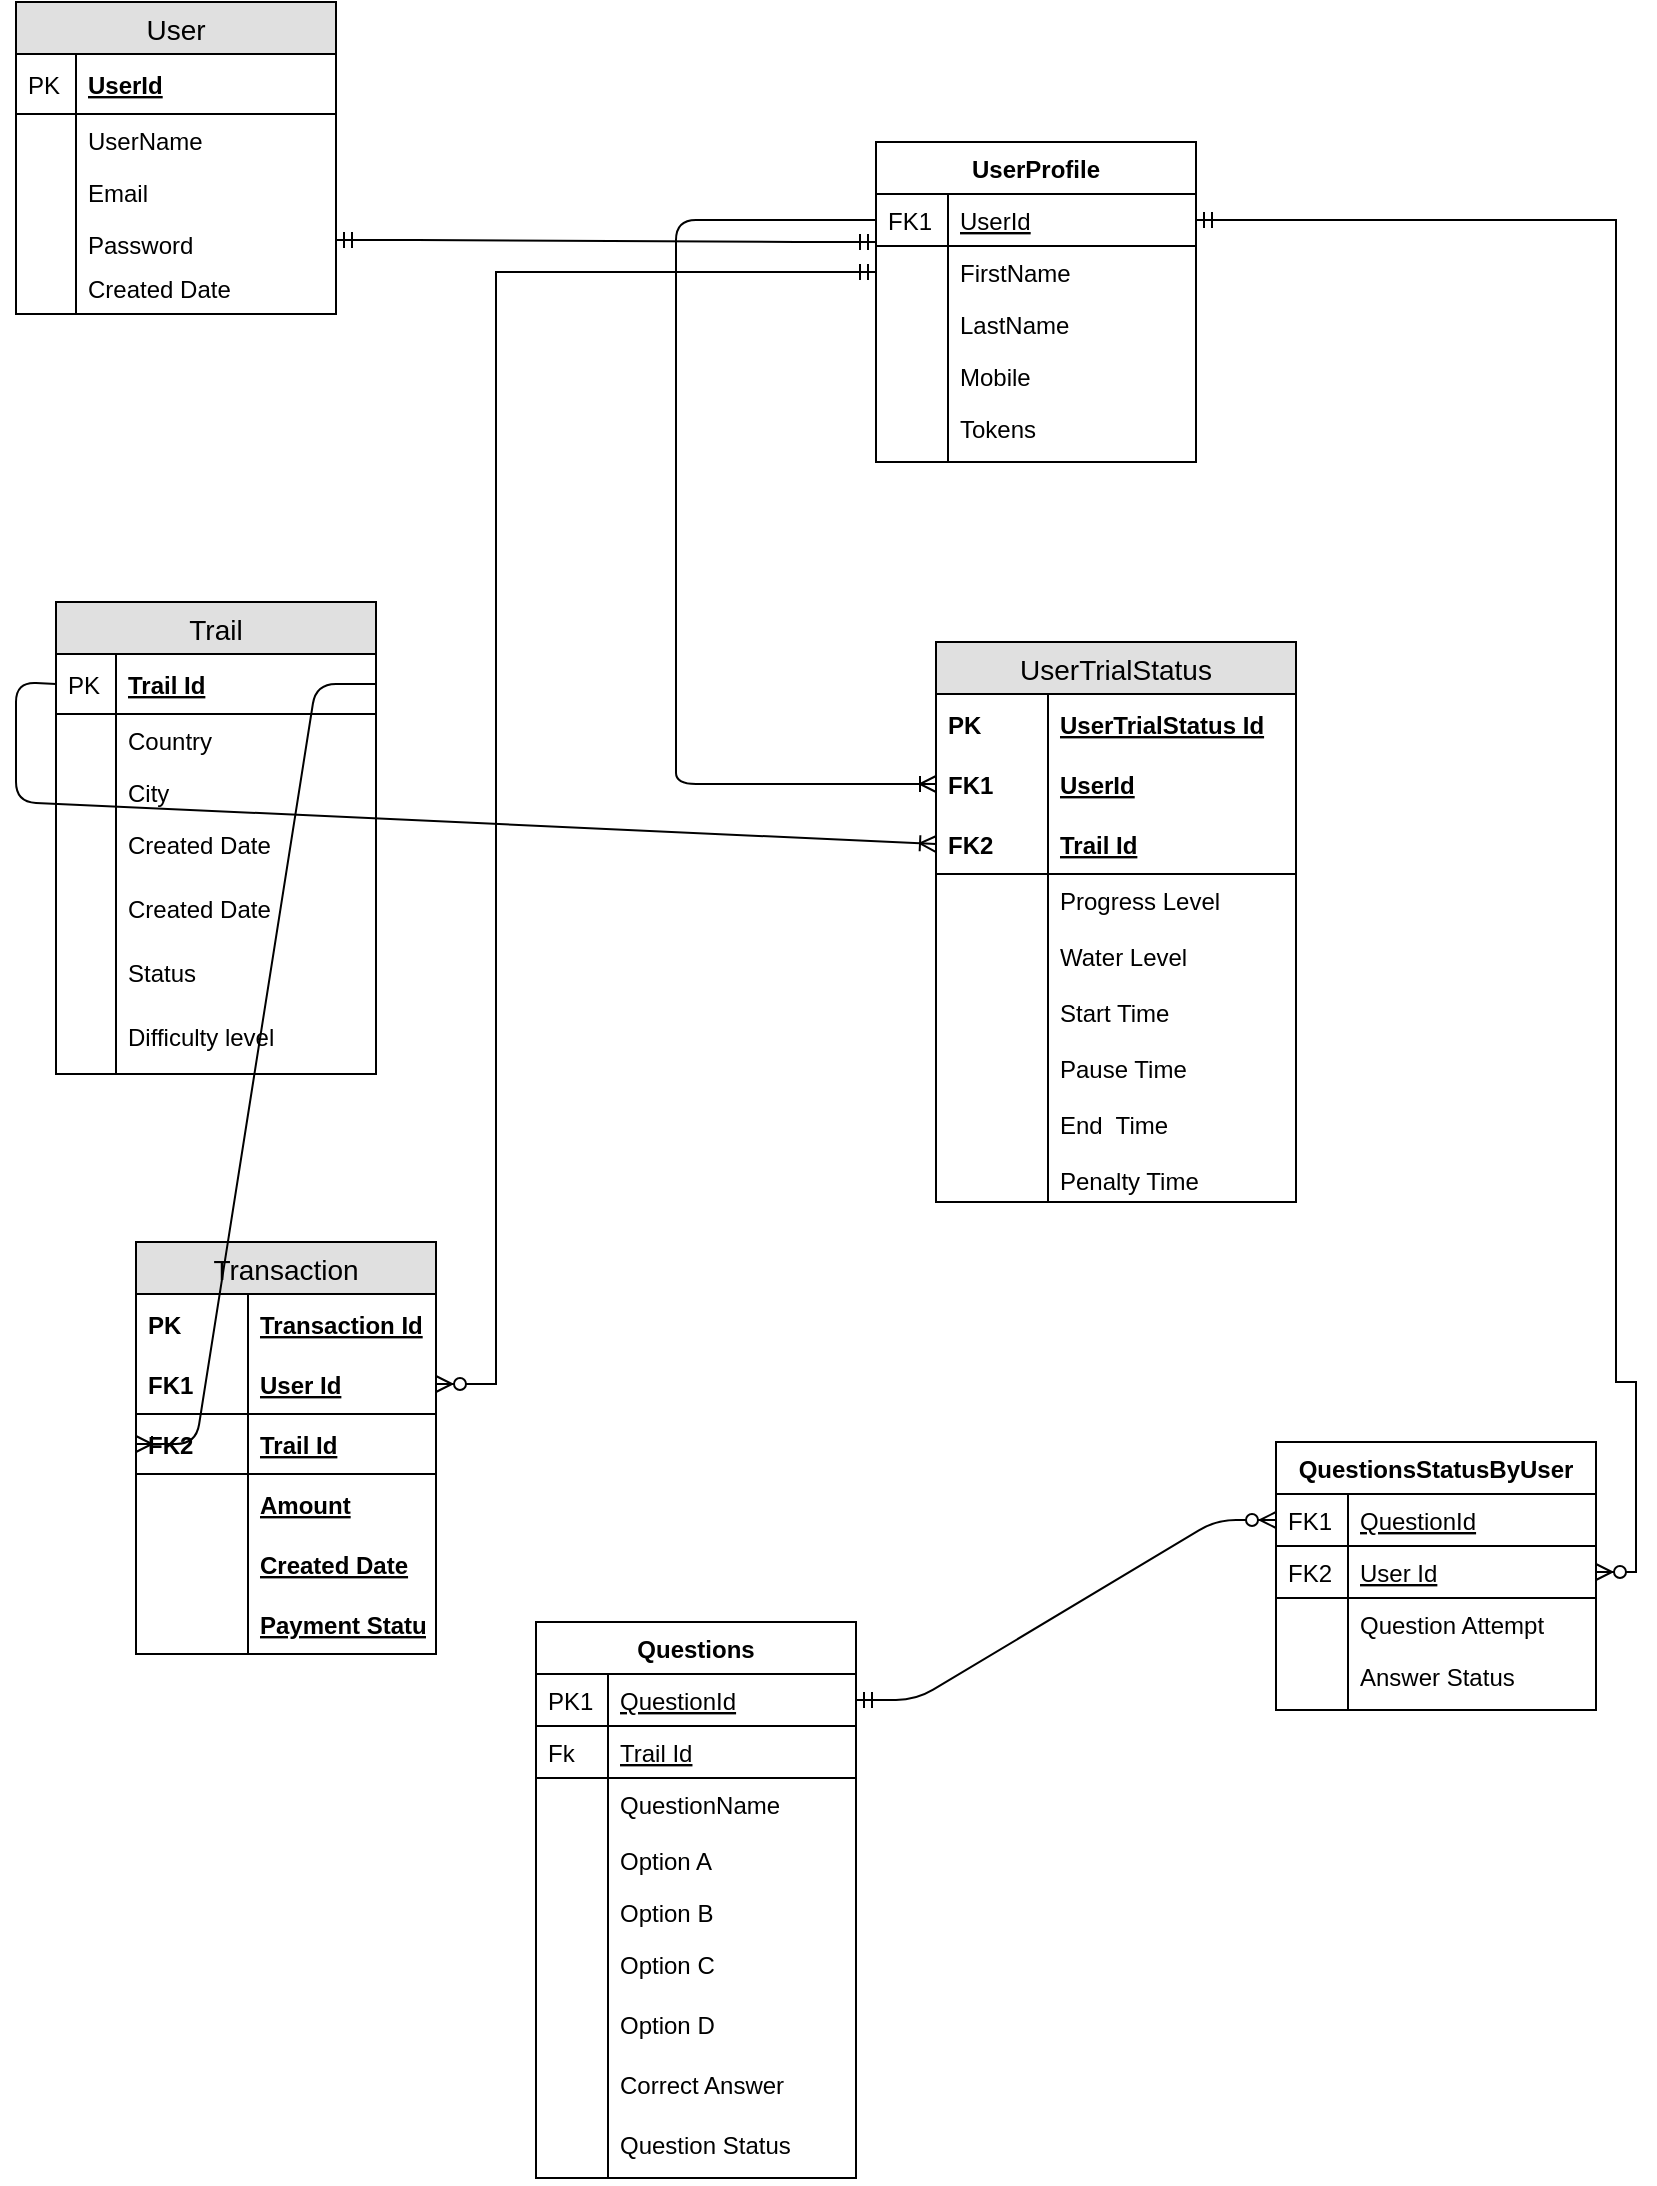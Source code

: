 <mxfile version="12.5.6" type="github" pages="2">
  <diagram id="C5RBs43oDa-KdzZeNtuy" name="Page-1">
    <mxGraphModel dx="868" dy="433" grid="1" gridSize="10" guides="1" tooltips="1" connect="1" arrows="1" fold="1" page="1" pageScale="1" pageWidth="827" pageHeight="1169" math="0" shadow="0">
      <root>
        <mxCell id="WIyWlLk6GJQsqaUBKTNV-0"/>
        <mxCell id="WIyWlLk6GJQsqaUBKTNV-1" parent="WIyWlLk6GJQsqaUBKTNV-0"/>
        <mxCell id="zkfFHV4jXpPFQw0GAbJ--56" value="UserProfile" style="swimlane;fontStyle=1;childLayout=stackLayout;horizontal=1;startSize=26;horizontalStack=0;resizeParent=1;resizeLast=0;collapsible=1;marginBottom=0;rounded=0;shadow=0;strokeWidth=1;" parent="WIyWlLk6GJQsqaUBKTNV-1" vertex="1">
          <mxGeometry x="440" y="120" width="160" height="160" as="geometry">
            <mxRectangle x="260" y="80" width="160" height="26" as="alternateBounds"/>
          </mxGeometry>
        </mxCell>
        <mxCell id="zkfFHV4jXpPFQw0GAbJ--57" value="UserId" style="shape=partialRectangle;top=0;left=0;right=0;bottom=1;align=left;verticalAlign=top;fillColor=none;spacingLeft=40;spacingRight=4;overflow=hidden;rotatable=0;points=[[0,0.5],[1,0.5]];portConstraint=eastwest;dropTarget=0;rounded=0;shadow=0;strokeWidth=1;fontStyle=4" parent="zkfFHV4jXpPFQw0GAbJ--56" vertex="1">
          <mxGeometry y="26" width="160" height="26" as="geometry"/>
        </mxCell>
        <mxCell id="zkfFHV4jXpPFQw0GAbJ--58" value="FK1" style="shape=partialRectangle;top=0;left=0;bottom=0;fillColor=none;align=left;verticalAlign=top;spacingLeft=4;spacingRight=4;overflow=hidden;rotatable=0;points=[];portConstraint=eastwest;part=1;" parent="zkfFHV4jXpPFQw0GAbJ--57" vertex="1" connectable="0">
          <mxGeometry width="36" height="26" as="geometry"/>
        </mxCell>
        <mxCell id="zkfFHV4jXpPFQw0GAbJ--59" value="FirstName" style="shape=partialRectangle;top=0;left=0;right=0;bottom=0;align=left;verticalAlign=top;fillColor=none;spacingLeft=40;spacingRight=4;overflow=hidden;rotatable=0;points=[[0,0.5],[1,0.5]];portConstraint=eastwest;dropTarget=0;rounded=0;shadow=0;strokeWidth=1;" parent="zkfFHV4jXpPFQw0GAbJ--56" vertex="1">
          <mxGeometry y="52" width="160" height="26" as="geometry"/>
        </mxCell>
        <mxCell id="zkfFHV4jXpPFQw0GAbJ--60" value="" style="shape=partialRectangle;top=0;left=0;bottom=0;fillColor=none;align=left;verticalAlign=top;spacingLeft=4;spacingRight=4;overflow=hidden;rotatable=0;points=[];portConstraint=eastwest;part=1;" parent="zkfFHV4jXpPFQw0GAbJ--59" vertex="1" connectable="0">
          <mxGeometry width="36" height="26" as="geometry"/>
        </mxCell>
        <mxCell id="zkfFHV4jXpPFQw0GAbJ--61" value="LastName" style="shape=partialRectangle;top=0;left=0;right=0;bottom=0;align=left;verticalAlign=top;fillColor=none;spacingLeft=40;spacingRight=4;overflow=hidden;rotatable=0;points=[[0,0.5],[1,0.5]];portConstraint=eastwest;dropTarget=0;rounded=0;shadow=0;strokeWidth=1;" parent="zkfFHV4jXpPFQw0GAbJ--56" vertex="1">
          <mxGeometry y="78" width="160" height="26" as="geometry"/>
        </mxCell>
        <mxCell id="zkfFHV4jXpPFQw0GAbJ--62" value="" style="shape=partialRectangle;top=0;left=0;bottom=0;fillColor=none;align=left;verticalAlign=top;spacingLeft=4;spacingRight=4;overflow=hidden;rotatable=0;points=[];portConstraint=eastwest;part=1;" parent="zkfFHV4jXpPFQw0GAbJ--61" vertex="1" connectable="0">
          <mxGeometry width="36" height="26" as="geometry"/>
        </mxCell>
        <mxCell id="5uAoBxiyu3MA_FHm3ULM-23" value="Mobile" style="shape=partialRectangle;top=0;left=0;right=0;bottom=0;align=left;verticalAlign=top;fillColor=none;spacingLeft=40;spacingRight=4;overflow=hidden;rotatable=0;points=[[0,0.5],[1,0.5]];portConstraint=eastwest;dropTarget=0;rounded=0;shadow=0;strokeWidth=1;" parent="zkfFHV4jXpPFQw0GAbJ--56" vertex="1">
          <mxGeometry y="104" width="160" height="26" as="geometry"/>
        </mxCell>
        <mxCell id="5uAoBxiyu3MA_FHm3ULM-24" value="" style="shape=partialRectangle;top=0;left=0;bottom=0;fillColor=none;align=left;verticalAlign=top;spacingLeft=4;spacingRight=4;overflow=hidden;rotatable=0;points=[];portConstraint=eastwest;part=1;" parent="5uAoBxiyu3MA_FHm3ULM-23" vertex="1" connectable="0">
          <mxGeometry width="36" height="26" as="geometry"/>
        </mxCell>
        <mxCell id="5uAoBxiyu3MA_FHm3ULM-25" value="Tokens" style="shape=partialRectangle;top=0;left=0;right=0;bottom=0;align=left;verticalAlign=top;fillColor=none;spacingLeft=40;spacingRight=4;overflow=hidden;rotatable=0;points=[[0,0.5],[1,0.5]];portConstraint=eastwest;dropTarget=0;rounded=0;shadow=0;strokeWidth=1;" parent="zkfFHV4jXpPFQw0GAbJ--56" vertex="1">
          <mxGeometry y="130" width="160" height="30" as="geometry"/>
        </mxCell>
        <mxCell id="5uAoBxiyu3MA_FHm3ULM-26" value="" style="shape=partialRectangle;top=0;left=0;bottom=0;fillColor=none;align=left;verticalAlign=top;spacingLeft=4;spacingRight=4;overflow=hidden;rotatable=0;points=[];portConstraint=eastwest;part=1;" parent="5uAoBxiyu3MA_FHm3ULM-25" vertex="1" connectable="0">
          <mxGeometry width="36" height="30.0" as="geometry"/>
        </mxCell>
        <mxCell id="5uAoBxiyu3MA_FHm3ULM-2" value="User" style="swimlane;fontStyle=0;childLayout=stackLayout;horizontal=1;startSize=26;fillColor=#e0e0e0;horizontalStack=0;resizeParent=1;resizeParentMax=0;resizeLast=0;collapsible=1;marginBottom=0;swimlaneFillColor=#ffffff;align=center;fontSize=14;" parent="WIyWlLk6GJQsqaUBKTNV-1" vertex="1">
          <mxGeometry x="10" y="50" width="160" height="156" as="geometry"/>
        </mxCell>
        <mxCell id="5uAoBxiyu3MA_FHm3ULM-3" value="UserId" style="shape=partialRectangle;top=0;left=0;right=0;bottom=1;align=left;verticalAlign=middle;fillColor=none;spacingLeft=34;spacingRight=4;overflow=hidden;rotatable=0;points=[[0,0.5],[1,0.5]];portConstraint=eastwest;dropTarget=0;fontStyle=5;fontSize=12;" parent="5uAoBxiyu3MA_FHm3ULM-2" vertex="1">
          <mxGeometry y="26" width="160" height="30" as="geometry"/>
        </mxCell>
        <mxCell id="5uAoBxiyu3MA_FHm3ULM-4" value="PK" style="shape=partialRectangle;top=0;left=0;bottom=0;fillColor=none;align=left;verticalAlign=middle;spacingLeft=4;spacingRight=4;overflow=hidden;rotatable=0;points=[];portConstraint=eastwest;part=1;fontSize=12;" parent="5uAoBxiyu3MA_FHm3ULM-3" vertex="1" connectable="0">
          <mxGeometry width="30" height="30" as="geometry"/>
        </mxCell>
        <mxCell id="5uAoBxiyu3MA_FHm3ULM-5" value="UserName" style="shape=partialRectangle;top=0;left=0;right=0;bottom=0;align=left;verticalAlign=top;fillColor=none;spacingLeft=34;spacingRight=4;overflow=hidden;rotatable=0;points=[[0,0.5],[1,0.5]];portConstraint=eastwest;dropTarget=0;fontSize=12;" parent="5uAoBxiyu3MA_FHm3ULM-2" vertex="1">
          <mxGeometry y="56" width="160" height="26" as="geometry"/>
        </mxCell>
        <mxCell id="5uAoBxiyu3MA_FHm3ULM-6" value="" style="shape=partialRectangle;top=0;left=0;bottom=0;fillColor=none;align=left;verticalAlign=top;spacingLeft=4;spacingRight=4;overflow=hidden;rotatable=0;points=[];portConstraint=eastwest;part=1;fontSize=12;" parent="5uAoBxiyu3MA_FHm3ULM-5" vertex="1" connectable="0">
          <mxGeometry width="30" height="26" as="geometry"/>
        </mxCell>
        <mxCell id="5uAoBxiyu3MA_FHm3ULM-7" value="Email" style="shape=partialRectangle;top=0;left=0;right=0;bottom=0;align=left;verticalAlign=top;fillColor=none;spacingLeft=34;spacingRight=4;overflow=hidden;rotatable=0;points=[[0,0.5],[1,0.5]];portConstraint=eastwest;dropTarget=0;fontSize=12;" parent="5uAoBxiyu3MA_FHm3ULM-2" vertex="1">
          <mxGeometry y="82" width="160" height="26" as="geometry"/>
        </mxCell>
        <mxCell id="5uAoBxiyu3MA_FHm3ULM-8" value="" style="shape=partialRectangle;top=0;left=0;bottom=0;fillColor=none;align=left;verticalAlign=top;spacingLeft=4;spacingRight=4;overflow=hidden;rotatable=0;points=[];portConstraint=eastwest;part=1;fontSize=12;" parent="5uAoBxiyu3MA_FHm3ULM-7" vertex="1" connectable="0">
          <mxGeometry width="30" height="26" as="geometry"/>
        </mxCell>
        <mxCell id="5uAoBxiyu3MA_FHm3ULM-9" value="Password" style="shape=partialRectangle;top=0;left=0;right=0;bottom=0;align=left;verticalAlign=top;fillColor=none;spacingLeft=34;spacingRight=4;overflow=hidden;rotatable=0;points=[[0,0.5],[1,0.5]];portConstraint=eastwest;dropTarget=0;fontSize=12;" parent="5uAoBxiyu3MA_FHm3ULM-2" vertex="1">
          <mxGeometry y="108" width="160" height="22" as="geometry"/>
        </mxCell>
        <mxCell id="5uAoBxiyu3MA_FHm3ULM-10" value="" style="shape=partialRectangle;top=0;left=0;bottom=0;fillColor=none;align=left;verticalAlign=top;spacingLeft=4;spacingRight=4;overflow=hidden;rotatable=0;points=[];portConstraint=eastwest;part=1;fontSize=12;" parent="5uAoBxiyu3MA_FHm3ULM-9" vertex="1" connectable="0">
          <mxGeometry width="30" height="22" as="geometry"/>
        </mxCell>
        <mxCell id="5uAoBxiyu3MA_FHm3ULM-13" value="Created Date" style="shape=partialRectangle;top=0;left=0;right=0;bottom=0;align=left;verticalAlign=top;fillColor=none;spacingLeft=34;spacingRight=4;overflow=hidden;rotatable=0;points=[[0,0.5],[1,0.5]];portConstraint=eastwest;dropTarget=0;fontSize=12;" parent="5uAoBxiyu3MA_FHm3ULM-2" vertex="1">
          <mxGeometry y="130" width="160" height="26" as="geometry"/>
        </mxCell>
        <mxCell id="5uAoBxiyu3MA_FHm3ULM-14" value="" style="shape=partialRectangle;top=0;left=0;bottom=0;fillColor=none;align=left;verticalAlign=top;spacingLeft=4;spacingRight=4;overflow=hidden;rotatable=0;points=[];portConstraint=eastwest;part=1;fontSize=12;" parent="5uAoBxiyu3MA_FHm3ULM-13" vertex="1" connectable="0">
          <mxGeometry width="30" height="26" as="geometry"/>
        </mxCell>
        <mxCell id="5uAoBxiyu3MA_FHm3ULM-30" value="" style="edgeStyle=entityRelationEdgeStyle;fontSize=12;html=1;endArrow=ERmandOne;startArrow=ERmandOne;exitX=1;exitY=0.5;exitDx=0;exitDy=0;" parent="WIyWlLk6GJQsqaUBKTNV-1" source="5uAoBxiyu3MA_FHm3ULM-9" edge="1">
          <mxGeometry width="100" height="100" relative="1" as="geometry">
            <mxPoint x="320" y="240" as="sourcePoint"/>
            <mxPoint x="440" y="170" as="targetPoint"/>
          </mxGeometry>
        </mxCell>
        <mxCell id="HH7dCh-cjH_V-bheNuH_-8" value="UserTrialStatus" style="swimlane;fontStyle=0;childLayout=stackLayout;horizontal=1;startSize=26;fillColor=#e0e0e0;horizontalStack=0;resizeParent=1;resizeParentMax=0;resizeLast=0;collapsible=1;marginBottom=0;swimlaneFillColor=#ffffff;align=center;fontSize=14;" parent="WIyWlLk6GJQsqaUBKTNV-1" vertex="1">
          <mxGeometry x="470" y="370" width="180" height="280" as="geometry"/>
        </mxCell>
        <mxCell id="HH7dCh-cjH_V-bheNuH_-50" value="UserTrialStatus Id" style="shape=partialRectangle;top=0;left=0;right=0;bottom=0;align=left;verticalAlign=middle;fillColor=none;spacingLeft=60;spacingRight=4;overflow=hidden;rotatable=0;points=[[0,0.5],[1,0.5]];portConstraint=eastwest;dropTarget=0;fontStyle=5;fontSize=12;" parent="HH7dCh-cjH_V-bheNuH_-8" vertex="1">
          <mxGeometry y="26" width="180" height="30" as="geometry"/>
        </mxCell>
        <mxCell id="HH7dCh-cjH_V-bheNuH_-51" value="PK" style="shape=partialRectangle;fontStyle=1;top=0;left=0;bottom=0;fillColor=none;align=left;verticalAlign=middle;spacingLeft=4;spacingRight=4;overflow=hidden;rotatable=0;points=[];portConstraint=eastwest;part=1;fontSize=12;" parent="HH7dCh-cjH_V-bheNuH_-50" vertex="1" connectable="0">
          <mxGeometry width="56" height="30" as="geometry"/>
        </mxCell>
        <mxCell id="HH7dCh-cjH_V-bheNuH_-9" value="UserId" style="shape=partialRectangle;top=0;left=0;right=0;bottom=0;align=left;verticalAlign=middle;fillColor=none;spacingLeft=60;spacingRight=4;overflow=hidden;rotatable=0;points=[[0,0.5],[1,0.5]];portConstraint=eastwest;dropTarget=0;fontStyle=5;fontSize=12;" parent="HH7dCh-cjH_V-bheNuH_-8" vertex="1">
          <mxGeometry y="56" width="180" height="30" as="geometry"/>
        </mxCell>
        <mxCell id="HH7dCh-cjH_V-bheNuH_-10" value="FK1" style="shape=partialRectangle;fontStyle=1;top=0;left=0;bottom=0;fillColor=none;align=left;verticalAlign=middle;spacingLeft=4;spacingRight=4;overflow=hidden;rotatable=0;points=[];portConstraint=eastwest;part=1;fontSize=12;" parent="HH7dCh-cjH_V-bheNuH_-9" vertex="1" connectable="0">
          <mxGeometry width="56" height="30" as="geometry"/>
        </mxCell>
        <mxCell id="HH7dCh-cjH_V-bheNuH_-11" value="Trail Id" style="shape=partialRectangle;top=0;left=0;right=0;bottom=1;align=left;verticalAlign=middle;fillColor=none;spacingLeft=60;spacingRight=4;overflow=hidden;rotatable=0;points=[[0,0.5],[1,0.5]];portConstraint=eastwest;dropTarget=0;fontStyle=5;fontSize=12;" parent="HH7dCh-cjH_V-bheNuH_-8" vertex="1">
          <mxGeometry y="86" width="180" height="30" as="geometry"/>
        </mxCell>
        <mxCell id="HH7dCh-cjH_V-bheNuH_-12" value="FK2" style="shape=partialRectangle;fontStyle=1;top=0;left=0;bottom=0;fillColor=none;align=left;verticalAlign=middle;spacingLeft=4;spacingRight=4;overflow=hidden;rotatable=0;points=[];portConstraint=eastwest;part=1;fontSize=12;" parent="HH7dCh-cjH_V-bheNuH_-11" vertex="1" connectable="0">
          <mxGeometry width="56" height="30" as="geometry"/>
        </mxCell>
        <mxCell id="HH7dCh-cjH_V-bheNuH_-13" value="Progress Level&#xa;&#xa;Water Level&#xa;&#xa;Start Time&#xa;&#xa;Pause Time&#xa;&#xa;End  Time&#xa;&#xa;Penalty Time" style="shape=partialRectangle;top=0;left=0;right=0;bottom=0;align=left;verticalAlign=top;fillColor=none;spacingLeft=60;spacingRight=4;overflow=hidden;rotatable=0;points=[[0,0.5],[1,0.5]];portConstraint=eastwest;dropTarget=0;fontSize=12;" parent="HH7dCh-cjH_V-bheNuH_-8" vertex="1">
          <mxGeometry y="116" width="180" height="164" as="geometry"/>
        </mxCell>
        <mxCell id="HH7dCh-cjH_V-bheNuH_-14" value="" style="shape=partialRectangle;top=0;left=0;bottom=0;fillColor=none;align=left;verticalAlign=top;spacingLeft=4;spacingRight=4;overflow=hidden;rotatable=0;points=[];portConstraint=eastwest;part=1;fontSize=12;" parent="HH7dCh-cjH_V-bheNuH_-13" vertex="1" connectable="0">
          <mxGeometry width="56" height="164" as="geometry"/>
        </mxCell>
        <mxCell id="HH7dCh-cjH_V-bheNuH_-18" value="Trail" style="swimlane;fontStyle=0;childLayout=stackLayout;horizontal=1;startSize=26;fillColor=#e0e0e0;horizontalStack=0;resizeParent=1;resizeParentMax=0;resizeLast=0;collapsible=1;marginBottom=0;swimlaneFillColor=#ffffff;align=center;fontSize=14;" parent="WIyWlLk6GJQsqaUBKTNV-1" vertex="1">
          <mxGeometry x="30" y="350" width="160" height="236" as="geometry"/>
        </mxCell>
        <mxCell id="HH7dCh-cjH_V-bheNuH_-19" value="Trail Id" style="shape=partialRectangle;top=0;left=0;right=0;bottom=1;align=left;verticalAlign=middle;fillColor=none;spacingLeft=34;spacingRight=4;overflow=hidden;rotatable=0;points=[[0,0.5],[1,0.5]];portConstraint=eastwest;dropTarget=0;fontStyle=5;fontSize=12;" parent="HH7dCh-cjH_V-bheNuH_-18" vertex="1">
          <mxGeometry y="26" width="160" height="30" as="geometry"/>
        </mxCell>
        <mxCell id="HH7dCh-cjH_V-bheNuH_-20" value="PK" style="shape=partialRectangle;top=0;left=0;bottom=0;fillColor=none;align=left;verticalAlign=middle;spacingLeft=4;spacingRight=4;overflow=hidden;rotatable=0;points=[];portConstraint=eastwest;part=1;fontSize=12;" parent="HH7dCh-cjH_V-bheNuH_-19" vertex="1" connectable="0">
          <mxGeometry width="30" height="30" as="geometry"/>
        </mxCell>
        <mxCell id="HH7dCh-cjH_V-bheNuH_-21" value="Country" style="shape=partialRectangle;top=0;left=0;right=0;bottom=0;align=left;verticalAlign=top;fillColor=none;spacingLeft=34;spacingRight=4;overflow=hidden;rotatable=0;points=[[0,0.5],[1,0.5]];portConstraint=eastwest;dropTarget=0;fontSize=12;" parent="HH7dCh-cjH_V-bheNuH_-18" vertex="1">
          <mxGeometry y="56" width="160" height="26" as="geometry"/>
        </mxCell>
        <mxCell id="HH7dCh-cjH_V-bheNuH_-22" value="" style="shape=partialRectangle;top=0;left=0;bottom=0;fillColor=none;align=left;verticalAlign=top;spacingLeft=4;spacingRight=4;overflow=hidden;rotatable=0;points=[];portConstraint=eastwest;part=1;fontSize=12;" parent="HH7dCh-cjH_V-bheNuH_-21" vertex="1" connectable="0">
          <mxGeometry width="30" height="26" as="geometry"/>
        </mxCell>
        <mxCell id="HH7dCh-cjH_V-bheNuH_-23" value="City" style="shape=partialRectangle;top=0;left=0;right=0;bottom=0;align=left;verticalAlign=top;fillColor=none;spacingLeft=34;spacingRight=4;overflow=hidden;rotatable=0;points=[[0,0.5],[1,0.5]];portConstraint=eastwest;dropTarget=0;fontSize=12;" parent="HH7dCh-cjH_V-bheNuH_-18" vertex="1">
          <mxGeometry y="82" width="160" height="26" as="geometry"/>
        </mxCell>
        <mxCell id="HH7dCh-cjH_V-bheNuH_-24" value="" style="shape=partialRectangle;top=0;left=0;bottom=0;fillColor=none;align=left;verticalAlign=top;spacingLeft=4;spacingRight=4;overflow=hidden;rotatable=0;points=[];portConstraint=eastwest;part=1;fontSize=12;" parent="HH7dCh-cjH_V-bheNuH_-23" vertex="1" connectable="0">
          <mxGeometry width="30" height="26" as="geometry"/>
        </mxCell>
        <mxCell id="HH7dCh-cjH_V-bheNuH_-25" value="Created Date" style="shape=partialRectangle;top=0;left=0;right=0;bottom=0;align=left;verticalAlign=top;fillColor=none;spacingLeft=34;spacingRight=4;overflow=hidden;rotatable=0;points=[[0,0.5],[1,0.5]];portConstraint=eastwest;dropTarget=0;fontSize=12;" parent="HH7dCh-cjH_V-bheNuH_-18" vertex="1">
          <mxGeometry y="108" width="160" height="32" as="geometry"/>
        </mxCell>
        <mxCell id="HH7dCh-cjH_V-bheNuH_-26" value="" style="shape=partialRectangle;top=0;left=0;bottom=0;fillColor=none;align=left;verticalAlign=top;spacingLeft=4;spacingRight=4;overflow=hidden;rotatable=0;points=[];portConstraint=eastwest;part=1;fontSize=12;" parent="HH7dCh-cjH_V-bheNuH_-25" vertex="1" connectable="0">
          <mxGeometry width="30" height="32" as="geometry"/>
        </mxCell>
        <mxCell id="HH7dCh-cjH_V-bheNuH_-39" value="Created Date" style="shape=partialRectangle;top=0;left=0;right=0;bottom=0;align=left;verticalAlign=top;fillColor=none;spacingLeft=34;spacingRight=4;overflow=hidden;rotatable=0;points=[[0,0.5],[1,0.5]];portConstraint=eastwest;dropTarget=0;fontSize=12;" parent="HH7dCh-cjH_V-bheNuH_-18" vertex="1">
          <mxGeometry y="140" width="160" height="32" as="geometry"/>
        </mxCell>
        <mxCell id="HH7dCh-cjH_V-bheNuH_-40" value="" style="shape=partialRectangle;top=0;left=0;bottom=0;fillColor=none;align=left;verticalAlign=top;spacingLeft=4;spacingRight=4;overflow=hidden;rotatable=0;points=[];portConstraint=eastwest;part=1;fontSize=12;" parent="HH7dCh-cjH_V-bheNuH_-39" vertex="1" connectable="0">
          <mxGeometry width="30" height="32" as="geometry"/>
        </mxCell>
        <mxCell id="HH7dCh-cjH_V-bheNuH_-33" value="Status" style="shape=partialRectangle;top=0;left=0;right=0;bottom=0;align=left;verticalAlign=top;fillColor=none;spacingLeft=34;spacingRight=4;overflow=hidden;rotatable=0;points=[[0,0.5],[1,0.5]];portConstraint=eastwest;dropTarget=0;fontSize=12;" parent="HH7dCh-cjH_V-bheNuH_-18" vertex="1">
          <mxGeometry y="172" width="160" height="32" as="geometry"/>
        </mxCell>
        <mxCell id="HH7dCh-cjH_V-bheNuH_-34" value="" style="shape=partialRectangle;top=0;left=0;bottom=0;fillColor=none;align=left;verticalAlign=top;spacingLeft=4;spacingRight=4;overflow=hidden;rotatable=0;points=[];portConstraint=eastwest;part=1;fontSize=12;" parent="HH7dCh-cjH_V-bheNuH_-33" vertex="1" connectable="0">
          <mxGeometry width="30" height="32" as="geometry"/>
        </mxCell>
        <mxCell id="2JSC8jlmWxtpvu5nuCAl-7" value="Difficulty level&#xa;" style="shape=partialRectangle;top=0;left=0;right=0;bottom=0;align=left;verticalAlign=top;fillColor=none;spacingLeft=34;spacingRight=4;overflow=hidden;rotatable=0;points=[[0,0.5],[1,0.5]];portConstraint=eastwest;dropTarget=0;fontSize=12;" vertex="1" parent="HH7dCh-cjH_V-bheNuH_-18">
          <mxGeometry y="204" width="160" height="32" as="geometry"/>
        </mxCell>
        <mxCell id="2JSC8jlmWxtpvu5nuCAl-8" value="" style="shape=partialRectangle;top=0;left=0;bottom=0;fillColor=none;align=left;verticalAlign=top;spacingLeft=4;spacingRight=4;overflow=hidden;rotatable=0;points=[];portConstraint=eastwest;part=1;fontSize=12;" vertex="1" connectable="0" parent="2JSC8jlmWxtpvu5nuCAl-7">
          <mxGeometry width="30" height="32" as="geometry"/>
        </mxCell>
        <mxCell id="HH7dCh-cjH_V-bheNuH_-45" value="" style="fontSize=12;html=1;endArrow=ERoneToMany;entryX=0;entryY=0.5;entryDx=0;entryDy=0;exitX=0;exitY=0.5;exitDx=0;exitDy=0;" parent="WIyWlLk6GJQsqaUBKTNV-1" source="zkfFHV4jXpPFQw0GAbJ--57" target="HH7dCh-cjH_V-bheNuH_-9" edge="1">
          <mxGeometry width="100" height="100" relative="1" as="geometry">
            <mxPoint x="400" y="159" as="sourcePoint"/>
            <mxPoint x="360" y="330" as="targetPoint"/>
            <Array as="points">
              <mxPoint x="340" y="159"/>
              <mxPoint x="340" y="420"/>
              <mxPoint x="340" y="441"/>
            </Array>
          </mxGeometry>
        </mxCell>
        <mxCell id="HH7dCh-cjH_V-bheNuH_-52" value="Transaction" style="swimlane;fontStyle=0;childLayout=stackLayout;horizontal=1;startSize=26;fillColor=#e0e0e0;horizontalStack=0;resizeParent=1;resizeParentMax=0;resizeLast=0;collapsible=1;marginBottom=0;swimlaneFillColor=#ffffff;align=center;fontSize=14;" parent="WIyWlLk6GJQsqaUBKTNV-1" vertex="1">
          <mxGeometry x="70" y="670" width="150" height="206" as="geometry"/>
        </mxCell>
        <mxCell id="HH7dCh-cjH_V-bheNuH_-53" value="Transaction Id" style="shape=partialRectangle;top=0;left=0;right=0;bottom=0;align=left;verticalAlign=middle;fillColor=none;spacingLeft=60;spacingRight=4;overflow=hidden;rotatable=0;points=[[0,0.5],[1,0.5]];portConstraint=eastwest;dropTarget=0;fontStyle=5;fontSize=12;" parent="HH7dCh-cjH_V-bheNuH_-52" vertex="1">
          <mxGeometry y="26" width="150" height="30" as="geometry"/>
        </mxCell>
        <mxCell id="HH7dCh-cjH_V-bheNuH_-54" value="PK" style="shape=partialRectangle;fontStyle=1;top=0;left=0;bottom=0;fillColor=none;align=left;verticalAlign=middle;spacingLeft=4;spacingRight=4;overflow=hidden;rotatable=0;points=[];portConstraint=eastwest;part=1;fontSize=12;" parent="HH7dCh-cjH_V-bheNuH_-53" vertex="1" connectable="0">
          <mxGeometry width="56" height="30" as="geometry"/>
        </mxCell>
        <mxCell id="HH7dCh-cjH_V-bheNuH_-55" value="User Id" style="shape=partialRectangle;top=0;left=0;right=0;bottom=1;align=left;verticalAlign=middle;fillColor=none;spacingLeft=60;spacingRight=4;overflow=hidden;rotatable=0;points=[[0,0.5],[1,0.5]];portConstraint=eastwest;dropTarget=0;fontStyle=5;fontSize=12;" parent="HH7dCh-cjH_V-bheNuH_-52" vertex="1">
          <mxGeometry y="56" width="150" height="30" as="geometry"/>
        </mxCell>
        <mxCell id="HH7dCh-cjH_V-bheNuH_-56" value="FK1" style="shape=partialRectangle;fontStyle=1;top=0;left=0;bottom=0;fillColor=none;align=left;verticalAlign=middle;spacingLeft=4;spacingRight=4;overflow=hidden;rotatable=0;points=[];portConstraint=eastwest;part=1;fontSize=12;" parent="HH7dCh-cjH_V-bheNuH_-55" vertex="1" connectable="0">
          <mxGeometry width="56" height="30" as="geometry"/>
        </mxCell>
        <mxCell id="HH7dCh-cjH_V-bheNuH_-61" value="Trail Id" style="shape=partialRectangle;top=0;left=0;right=0;bottom=1;align=left;verticalAlign=middle;fillColor=none;spacingLeft=60;spacingRight=4;overflow=hidden;rotatable=0;points=[[0,0.5],[1,0.5]];portConstraint=eastwest;dropTarget=0;fontStyle=5;fontSize=12;" parent="HH7dCh-cjH_V-bheNuH_-52" vertex="1">
          <mxGeometry y="86" width="150" height="30" as="geometry"/>
        </mxCell>
        <mxCell id="HH7dCh-cjH_V-bheNuH_-62" value="FK2" style="shape=partialRectangle;fontStyle=1;top=0;left=0;bottom=0;fillColor=none;align=left;verticalAlign=middle;spacingLeft=4;spacingRight=4;overflow=hidden;rotatable=0;points=[];portConstraint=eastwest;part=1;fontSize=12;" parent="HH7dCh-cjH_V-bheNuH_-61" vertex="1" connectable="0">
          <mxGeometry width="56" height="30" as="geometry"/>
        </mxCell>
        <mxCell id="HH7dCh-cjH_V-bheNuH_-93" value="Amount" style="shape=partialRectangle;top=0;left=0;right=0;bottom=0;align=left;verticalAlign=middle;fillColor=none;spacingLeft=60;spacingRight=4;overflow=hidden;rotatable=0;points=[[0,0.5],[1,0.5]];portConstraint=eastwest;dropTarget=0;fontStyle=5;fontSize=12;" parent="HH7dCh-cjH_V-bheNuH_-52" vertex="1">
          <mxGeometry y="116" width="150" height="30" as="geometry"/>
        </mxCell>
        <mxCell id="HH7dCh-cjH_V-bheNuH_-94" value="" style="shape=partialRectangle;fontStyle=1;top=0;left=0;bottom=0;fillColor=none;align=left;verticalAlign=middle;spacingLeft=4;spacingRight=4;overflow=hidden;rotatable=0;points=[];portConstraint=eastwest;part=1;fontSize=12;" parent="HH7dCh-cjH_V-bheNuH_-93" vertex="1" connectable="0">
          <mxGeometry width="56" height="30" as="geometry"/>
        </mxCell>
        <mxCell id="HH7dCh-cjH_V-bheNuH_-97" value="Created Date" style="shape=partialRectangle;top=0;left=0;right=0;bottom=0;align=left;verticalAlign=middle;fillColor=none;spacingLeft=60;spacingRight=4;overflow=hidden;rotatable=0;points=[[0,0.5],[1,0.5]];portConstraint=eastwest;dropTarget=0;fontStyle=5;fontSize=12;" parent="HH7dCh-cjH_V-bheNuH_-52" vertex="1">
          <mxGeometry y="146" width="150" height="30" as="geometry"/>
        </mxCell>
        <mxCell id="HH7dCh-cjH_V-bheNuH_-98" value="" style="shape=partialRectangle;fontStyle=1;top=0;left=0;bottom=0;fillColor=none;align=left;verticalAlign=middle;spacingLeft=4;spacingRight=4;overflow=hidden;rotatable=0;points=[];portConstraint=eastwest;part=1;fontSize=12;" parent="HH7dCh-cjH_V-bheNuH_-97" vertex="1" connectable="0">
          <mxGeometry width="56" height="30" as="geometry"/>
        </mxCell>
        <mxCell id="HH7dCh-cjH_V-bheNuH_-99" value="Payment Status" style="shape=partialRectangle;top=0;left=0;right=0;bottom=0;align=left;verticalAlign=middle;fillColor=none;spacingLeft=60;spacingRight=4;overflow=hidden;rotatable=0;points=[[0,0.5],[1,0.5]];portConstraint=eastwest;dropTarget=0;fontStyle=5;fontSize=12;" parent="HH7dCh-cjH_V-bheNuH_-52" vertex="1">
          <mxGeometry y="176" width="150" height="30" as="geometry"/>
        </mxCell>
        <mxCell id="HH7dCh-cjH_V-bheNuH_-100" value="" style="shape=partialRectangle;fontStyle=1;top=0;left=0;bottom=0;fillColor=none;align=left;verticalAlign=middle;spacingLeft=4;spacingRight=4;overflow=hidden;rotatable=0;points=[];portConstraint=eastwest;part=1;fontSize=12;" parent="HH7dCh-cjH_V-bheNuH_-99" vertex="1" connectable="0">
          <mxGeometry width="56" height="30" as="geometry"/>
        </mxCell>
        <mxCell id="HH7dCh-cjH_V-bheNuH_-101" value="" style="edgeStyle=entityRelationEdgeStyle;fontSize=12;html=1;endArrow=ERoneToMany;entryX=0;entryY=0.5;entryDx=0;entryDy=0;exitX=1;exitY=0.5;exitDx=0;exitDy=0;" parent="WIyWlLk6GJQsqaUBKTNV-1" source="HH7dCh-cjH_V-bheNuH_-19" target="HH7dCh-cjH_V-bheNuH_-61" edge="1">
          <mxGeometry width="100" height="100" relative="1" as="geometry">
            <mxPoint x="250" y="570" as="sourcePoint"/>
            <mxPoint x="260" y="701" as="targetPoint"/>
          </mxGeometry>
        </mxCell>
        <mxCell id="HH7dCh-cjH_V-bheNuH_-103" value="" style="fontSize=12;html=1;endArrow=ERzeroToMany;startArrow=ERmandOne;rounded=0;edgeStyle=orthogonalEdgeStyle;exitX=0;exitY=0.5;exitDx=0;exitDy=0;entryX=1;entryY=0.5;entryDx=0;entryDy=0;" parent="WIyWlLk6GJQsqaUBKTNV-1" source="zkfFHV4jXpPFQw0GAbJ--59" target="HH7dCh-cjH_V-bheNuH_-55" edge="1">
          <mxGeometry width="100" height="100" relative="1" as="geometry">
            <mxPoint x="510" y="750" as="sourcePoint"/>
            <mxPoint x="260" y="750" as="targetPoint"/>
            <Array as="points">
              <mxPoint x="250" y="185"/>
              <mxPoint x="250" y="741"/>
            </Array>
          </mxGeometry>
        </mxCell>
        <mxCell id="HH7dCh-cjH_V-bheNuH_-107" value="QuestionsStatusByUser" style="swimlane;fontStyle=1;childLayout=stackLayout;horizontal=1;startSize=26;horizontalStack=0;resizeParent=1;resizeLast=0;collapsible=1;marginBottom=0;rounded=0;shadow=0;strokeWidth=1;" parent="WIyWlLk6GJQsqaUBKTNV-1" vertex="1">
          <mxGeometry x="640" y="770" width="160" height="134" as="geometry">
            <mxRectangle x="260" y="80" width="160" height="26" as="alternateBounds"/>
          </mxGeometry>
        </mxCell>
        <mxCell id="HH7dCh-cjH_V-bheNuH_-108" value="QuestionId" style="shape=partialRectangle;top=0;left=0;right=0;bottom=1;align=left;verticalAlign=top;fillColor=none;spacingLeft=40;spacingRight=4;overflow=hidden;rotatable=0;points=[[0,0.5],[1,0.5]];portConstraint=eastwest;dropTarget=0;rounded=0;shadow=0;strokeWidth=1;fontStyle=4" parent="HH7dCh-cjH_V-bheNuH_-107" vertex="1">
          <mxGeometry y="26" width="160" height="26" as="geometry"/>
        </mxCell>
        <mxCell id="HH7dCh-cjH_V-bheNuH_-109" value="FK1" style="shape=partialRectangle;top=0;left=0;bottom=0;fillColor=none;align=left;verticalAlign=top;spacingLeft=4;spacingRight=4;overflow=hidden;rotatable=0;points=[];portConstraint=eastwest;part=1;" parent="HH7dCh-cjH_V-bheNuH_-108" vertex="1" connectable="0">
          <mxGeometry width="36" height="26" as="geometry"/>
        </mxCell>
        <mxCell id="HH7dCh-cjH_V-bheNuH_-141" value="User Id" style="shape=partialRectangle;top=0;left=0;right=0;bottom=1;align=left;verticalAlign=top;fillColor=none;spacingLeft=40;spacingRight=4;overflow=hidden;rotatable=0;points=[[0,0.5],[1,0.5]];portConstraint=eastwest;dropTarget=0;rounded=0;shadow=0;strokeWidth=1;fontStyle=4" parent="HH7dCh-cjH_V-bheNuH_-107" vertex="1">
          <mxGeometry y="52" width="160" height="26" as="geometry"/>
        </mxCell>
        <mxCell id="HH7dCh-cjH_V-bheNuH_-142" value="FK2" style="shape=partialRectangle;top=0;left=0;bottom=0;fillColor=none;align=left;verticalAlign=top;spacingLeft=4;spacingRight=4;overflow=hidden;rotatable=0;points=[];portConstraint=eastwest;part=1;" parent="HH7dCh-cjH_V-bheNuH_-141" vertex="1" connectable="0">
          <mxGeometry width="36" height="26" as="geometry"/>
        </mxCell>
        <mxCell id="HH7dCh-cjH_V-bheNuH_-110" value="Question Attempt" style="shape=partialRectangle;top=0;left=0;right=0;bottom=0;align=left;verticalAlign=top;fillColor=none;spacingLeft=40;spacingRight=4;overflow=hidden;rotatable=0;points=[[0,0.5],[1,0.5]];portConstraint=eastwest;dropTarget=0;rounded=0;shadow=0;strokeWidth=1;" parent="HH7dCh-cjH_V-bheNuH_-107" vertex="1">
          <mxGeometry y="78" width="160" height="26" as="geometry"/>
        </mxCell>
        <mxCell id="HH7dCh-cjH_V-bheNuH_-111" value="" style="shape=partialRectangle;top=0;left=0;bottom=0;fillColor=none;align=left;verticalAlign=top;spacingLeft=4;spacingRight=4;overflow=hidden;rotatable=0;points=[];portConstraint=eastwest;part=1;" parent="HH7dCh-cjH_V-bheNuH_-110" vertex="1" connectable="0">
          <mxGeometry width="36" height="26" as="geometry"/>
        </mxCell>
        <mxCell id="HH7dCh-cjH_V-bheNuH_-112" value="Answer Status" style="shape=partialRectangle;top=0;left=0;right=0;bottom=0;align=left;verticalAlign=top;fillColor=none;spacingLeft=40;spacingRight=4;overflow=hidden;rotatable=0;points=[[0,0.5],[1,0.5]];portConstraint=eastwest;dropTarget=0;rounded=0;shadow=0;strokeWidth=1;" parent="HH7dCh-cjH_V-bheNuH_-107" vertex="1">
          <mxGeometry y="104" width="160" height="30" as="geometry"/>
        </mxCell>
        <mxCell id="HH7dCh-cjH_V-bheNuH_-113" value="" style="shape=partialRectangle;top=0;left=0;bottom=0;fillColor=none;align=left;verticalAlign=top;spacingLeft=4;spacingRight=4;overflow=hidden;rotatable=0;points=[];portConstraint=eastwest;part=1;" parent="HH7dCh-cjH_V-bheNuH_-112" vertex="1" connectable="0">
          <mxGeometry width="36" height="30" as="geometry"/>
        </mxCell>
        <mxCell id="HH7dCh-cjH_V-bheNuH_-124" value="Questions" style="swimlane;fontStyle=1;childLayout=stackLayout;horizontal=1;startSize=26;horizontalStack=0;resizeParent=1;resizeLast=0;collapsible=1;marginBottom=0;rounded=0;shadow=0;strokeWidth=1;" parent="WIyWlLk6GJQsqaUBKTNV-1" vertex="1">
          <mxGeometry x="270" y="860" width="160" height="278" as="geometry">
            <mxRectangle x="260" y="80" width="160" height="26" as="alternateBounds"/>
          </mxGeometry>
        </mxCell>
        <mxCell id="HH7dCh-cjH_V-bheNuH_-125" value="QuestionId" style="shape=partialRectangle;top=0;left=0;right=0;bottom=1;align=left;verticalAlign=top;fillColor=none;spacingLeft=40;spacingRight=4;overflow=hidden;rotatable=0;points=[[0,0.5],[1,0.5]];portConstraint=eastwest;dropTarget=0;rounded=0;shadow=0;strokeWidth=1;fontStyle=4" parent="HH7dCh-cjH_V-bheNuH_-124" vertex="1">
          <mxGeometry y="26" width="160" height="26" as="geometry"/>
        </mxCell>
        <mxCell id="HH7dCh-cjH_V-bheNuH_-126" value="PK1" style="shape=partialRectangle;top=0;left=0;bottom=0;fillColor=none;align=left;verticalAlign=top;spacingLeft=4;spacingRight=4;overflow=hidden;rotatable=0;points=[];portConstraint=eastwest;part=1;" parent="HH7dCh-cjH_V-bheNuH_-125" vertex="1" connectable="0">
          <mxGeometry width="36" height="26" as="geometry"/>
        </mxCell>
        <mxCell id="2JSC8jlmWxtpvu5nuCAl-5" value="Trail Id" style="shape=partialRectangle;top=0;left=0;right=0;bottom=1;align=left;verticalAlign=top;fillColor=none;spacingLeft=40;spacingRight=4;overflow=hidden;rotatable=0;points=[[0,0.5],[1,0.5]];portConstraint=eastwest;dropTarget=0;rounded=0;shadow=0;strokeWidth=1;fontStyle=4" vertex="1" parent="HH7dCh-cjH_V-bheNuH_-124">
          <mxGeometry y="52" width="160" height="26" as="geometry"/>
        </mxCell>
        <mxCell id="2JSC8jlmWxtpvu5nuCAl-6" value="Fk" style="shape=partialRectangle;top=0;left=0;bottom=0;fillColor=none;align=left;verticalAlign=top;spacingLeft=4;spacingRight=4;overflow=hidden;rotatable=0;points=[];portConstraint=eastwest;part=1;" vertex="1" connectable="0" parent="2JSC8jlmWxtpvu5nuCAl-5">
          <mxGeometry width="36" height="26" as="geometry"/>
        </mxCell>
        <mxCell id="HH7dCh-cjH_V-bheNuH_-127" value="QuestionName" style="shape=partialRectangle;top=0;left=0;right=0;bottom=0;align=left;verticalAlign=top;fillColor=none;spacingLeft=40;spacingRight=4;overflow=hidden;rotatable=0;points=[[0,0.5],[1,0.5]];portConstraint=eastwest;dropTarget=0;rounded=0;shadow=0;strokeWidth=1;" parent="HH7dCh-cjH_V-bheNuH_-124" vertex="1">
          <mxGeometry y="78" width="160" height="28" as="geometry"/>
        </mxCell>
        <mxCell id="HH7dCh-cjH_V-bheNuH_-128" value="" style="shape=partialRectangle;top=0;left=0;bottom=0;fillColor=none;align=left;verticalAlign=top;spacingLeft=4;spacingRight=4;overflow=hidden;rotatable=0;points=[];portConstraint=eastwest;part=1;" parent="HH7dCh-cjH_V-bheNuH_-127" vertex="1" connectable="0">
          <mxGeometry width="36" height="28" as="geometry"/>
        </mxCell>
        <mxCell id="HH7dCh-cjH_V-bheNuH_-129" value="Option A" style="shape=partialRectangle;top=0;left=0;right=0;bottom=0;align=left;verticalAlign=top;fillColor=none;spacingLeft=40;spacingRight=4;overflow=hidden;rotatable=0;points=[[0,0.5],[1,0.5]];portConstraint=eastwest;dropTarget=0;rounded=0;shadow=0;strokeWidth=1;" parent="HH7dCh-cjH_V-bheNuH_-124" vertex="1">
          <mxGeometry y="106" width="160" height="26" as="geometry"/>
        </mxCell>
        <mxCell id="HH7dCh-cjH_V-bheNuH_-130" value="" style="shape=partialRectangle;top=0;left=0;bottom=0;fillColor=none;align=left;verticalAlign=top;spacingLeft=4;spacingRight=4;overflow=hidden;rotatable=0;points=[];portConstraint=eastwest;part=1;" parent="HH7dCh-cjH_V-bheNuH_-129" vertex="1" connectable="0">
          <mxGeometry width="36" height="26" as="geometry"/>
        </mxCell>
        <mxCell id="HH7dCh-cjH_V-bheNuH_-131" value="Option B" style="shape=partialRectangle;top=0;left=0;right=0;bottom=0;align=left;verticalAlign=top;fillColor=none;spacingLeft=40;spacingRight=4;overflow=hidden;rotatable=0;points=[[0,0.5],[1,0.5]];portConstraint=eastwest;dropTarget=0;rounded=0;shadow=0;strokeWidth=1;" parent="HH7dCh-cjH_V-bheNuH_-124" vertex="1">
          <mxGeometry y="132" width="160" height="26" as="geometry"/>
        </mxCell>
        <mxCell id="HH7dCh-cjH_V-bheNuH_-132" value="" style="shape=partialRectangle;top=0;left=0;bottom=0;fillColor=none;align=left;verticalAlign=top;spacingLeft=4;spacingRight=4;overflow=hidden;rotatable=0;points=[];portConstraint=eastwest;part=1;" parent="HH7dCh-cjH_V-bheNuH_-131" vertex="1" connectable="0">
          <mxGeometry width="36" height="26" as="geometry"/>
        </mxCell>
        <mxCell id="HH7dCh-cjH_V-bheNuH_-133" value="Option C" style="shape=partialRectangle;top=0;left=0;right=0;bottom=0;align=left;verticalAlign=top;fillColor=none;spacingLeft=40;spacingRight=4;overflow=hidden;rotatable=0;points=[[0,0.5],[1,0.5]];portConstraint=eastwest;dropTarget=0;rounded=0;shadow=0;strokeWidth=1;" parent="HH7dCh-cjH_V-bheNuH_-124" vertex="1">
          <mxGeometry y="158" width="160" height="30" as="geometry"/>
        </mxCell>
        <mxCell id="HH7dCh-cjH_V-bheNuH_-134" value="" style="shape=partialRectangle;top=0;left=0;bottom=0;fillColor=none;align=left;verticalAlign=top;spacingLeft=4;spacingRight=4;overflow=hidden;rotatable=0;points=[];portConstraint=eastwest;part=1;" parent="HH7dCh-cjH_V-bheNuH_-133" vertex="1" connectable="0">
          <mxGeometry width="36" height="30.0" as="geometry"/>
        </mxCell>
        <mxCell id="HH7dCh-cjH_V-bheNuH_-135" value="Option D" style="shape=partialRectangle;top=0;left=0;right=0;bottom=0;align=left;verticalAlign=top;fillColor=none;spacingLeft=40;spacingRight=4;overflow=hidden;rotatable=0;points=[[0,0.5],[1,0.5]];portConstraint=eastwest;dropTarget=0;rounded=0;shadow=0;strokeWidth=1;" parent="HH7dCh-cjH_V-bheNuH_-124" vertex="1">
          <mxGeometry y="188" width="160" height="30" as="geometry"/>
        </mxCell>
        <mxCell id="HH7dCh-cjH_V-bheNuH_-136" value="" style="shape=partialRectangle;top=0;left=0;bottom=0;fillColor=none;align=left;verticalAlign=top;spacingLeft=4;spacingRight=4;overflow=hidden;rotatable=0;points=[];portConstraint=eastwest;part=1;" parent="HH7dCh-cjH_V-bheNuH_-135" vertex="1" connectable="0">
          <mxGeometry width="36" height="30.0" as="geometry"/>
        </mxCell>
        <mxCell id="HH7dCh-cjH_V-bheNuH_-137" value="Correct Answer" style="shape=partialRectangle;top=0;left=0;right=0;bottom=0;align=left;verticalAlign=top;fillColor=none;spacingLeft=40;spacingRight=4;overflow=hidden;rotatable=0;points=[[0,0.5],[1,0.5]];portConstraint=eastwest;dropTarget=0;rounded=0;shadow=0;strokeWidth=1;" parent="HH7dCh-cjH_V-bheNuH_-124" vertex="1">
          <mxGeometry y="218" width="160" height="30" as="geometry"/>
        </mxCell>
        <mxCell id="HH7dCh-cjH_V-bheNuH_-138" value="" style="shape=partialRectangle;top=0;left=0;bottom=0;fillColor=none;align=left;verticalAlign=top;spacingLeft=4;spacingRight=4;overflow=hidden;rotatable=0;points=[];portConstraint=eastwest;part=1;" parent="HH7dCh-cjH_V-bheNuH_-137" vertex="1" connectable="0">
          <mxGeometry width="36" height="30.0" as="geometry"/>
        </mxCell>
        <mxCell id="HH7dCh-cjH_V-bheNuH_-139" value="Question Status" style="shape=partialRectangle;top=0;left=0;right=0;bottom=0;align=left;verticalAlign=top;fillColor=none;spacingLeft=40;spacingRight=4;overflow=hidden;rotatable=0;points=[[0,0.5],[1,0.5]];portConstraint=eastwest;dropTarget=0;rounded=0;shadow=0;strokeWidth=1;" parent="HH7dCh-cjH_V-bheNuH_-124" vertex="1">
          <mxGeometry y="248" width="160" height="30" as="geometry"/>
        </mxCell>
        <mxCell id="HH7dCh-cjH_V-bheNuH_-140" value="" style="shape=partialRectangle;top=0;left=0;bottom=0;fillColor=none;align=left;verticalAlign=top;spacingLeft=4;spacingRight=4;overflow=hidden;rotatable=0;points=[];portConstraint=eastwest;part=1;" parent="HH7dCh-cjH_V-bheNuH_-139" vertex="1" connectable="0">
          <mxGeometry width="36" height="30.0" as="geometry"/>
        </mxCell>
        <mxCell id="HH7dCh-cjH_V-bheNuH_-145" value="" style="fontSize=12;html=1;endArrow=ERzeroToMany;startArrow=ERmandOne;rounded=0;edgeStyle=orthogonalEdgeStyle;exitX=1;exitY=0.5;exitDx=0;exitDy=0;entryX=1;entryY=0.5;entryDx=0;entryDy=0;" parent="WIyWlLk6GJQsqaUBKTNV-1" source="zkfFHV4jXpPFQw0GAbJ--57" target="HH7dCh-cjH_V-bheNuH_-141" edge="1">
          <mxGeometry width="100" height="100" relative="1" as="geometry">
            <mxPoint x="720" y="140" as="sourcePoint"/>
            <mxPoint x="820" y="830" as="targetPoint"/>
            <Array as="points">
              <mxPoint x="810" y="159"/>
              <mxPoint x="810" y="740"/>
              <mxPoint x="820" y="740"/>
              <mxPoint x="820" y="835"/>
            </Array>
          </mxGeometry>
        </mxCell>
        <mxCell id="2JSC8jlmWxtpvu5nuCAl-0" value="" style="fontSize=12;html=1;endArrow=ERoneToMany;entryX=0;entryY=0.5;entryDx=0;entryDy=0;exitX=0;exitY=0.5;exitDx=0;exitDy=0;" edge="1" parent="WIyWlLk6GJQsqaUBKTNV-1" source="HH7dCh-cjH_V-bheNuH_-19" target="HH7dCh-cjH_V-bheNuH_-11">
          <mxGeometry width="100" height="100" relative="1" as="geometry">
            <mxPoint x="10" y="398" as="sourcePoint"/>
            <mxPoint x="350" y="402" as="targetPoint"/>
            <Array as="points">
              <mxPoint x="10" y="390"/>
              <mxPoint x="10" y="450"/>
            </Array>
          </mxGeometry>
        </mxCell>
        <mxCell id="2JSC8jlmWxtpvu5nuCAl-1" value="" style="edgeStyle=entityRelationEdgeStyle;fontSize=12;html=1;endArrow=ERzeroToMany;startArrow=ERmandOne;exitX=1;exitY=0.5;exitDx=0;exitDy=0;entryX=0;entryY=0.5;entryDx=0;entryDy=0;" edge="1" parent="WIyWlLk6GJQsqaUBKTNV-1" source="HH7dCh-cjH_V-bheNuH_-125" target="HH7dCh-cjH_V-bheNuH_-108">
          <mxGeometry width="100" height="100" relative="1" as="geometry">
            <mxPoint x="500" y="950" as="sourcePoint"/>
            <mxPoint x="600" y="850" as="targetPoint"/>
          </mxGeometry>
        </mxCell>
      </root>
    </mxGraphModel>
  </diagram>
  <diagram id="D9wKUKE2IplUQXyRE2nf" name="Page-2">
    <mxGraphModel dx="868" dy="433" grid="1" gridSize="10" guides="1" tooltips="1" connect="1" arrows="1" fold="1" page="1" pageScale="1" pageWidth="850" pageHeight="1100" math="0" shadow="0">
      <root>
        <mxCell id="p4QsIfbAf8v95KRSQmYi-0"/>
        <mxCell id="p4QsIfbAf8v95KRSQmYi-1" parent="p4QsIfbAf8v95KRSQmYi-0"/>
      </root>
    </mxGraphModel>
  </diagram>
</mxfile>
